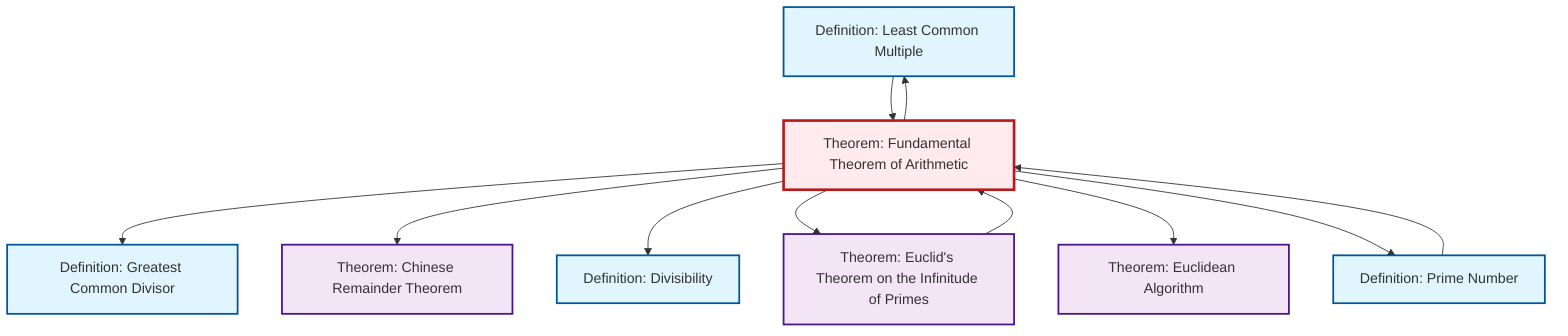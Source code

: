 graph TD
    classDef definition fill:#e1f5fe,stroke:#01579b,stroke-width:2px
    classDef theorem fill:#f3e5f5,stroke:#4a148c,stroke-width:2px
    classDef axiom fill:#fff3e0,stroke:#e65100,stroke-width:2px
    classDef example fill:#e8f5e9,stroke:#1b5e20,stroke-width:2px
    classDef current fill:#ffebee,stroke:#b71c1c,stroke-width:3px
    thm-euclidean-algorithm["Theorem: Euclidean Algorithm"]:::theorem
    def-lcm["Definition: Least Common Multiple"]:::definition
    thm-fundamental-arithmetic["Theorem: Fundamental Theorem of Arithmetic"]:::theorem
    def-prime["Definition: Prime Number"]:::definition
    thm-chinese-remainder["Theorem: Chinese Remainder Theorem"]:::theorem
    thm-euclid-infinitude-primes["Theorem: Euclid's Theorem on the Infinitude of Primes"]:::theorem
    def-divisibility["Definition: Divisibility"]:::definition
    def-gcd["Definition: Greatest Common Divisor"]:::definition
    thm-fundamental-arithmetic --> def-gcd
    thm-euclid-infinitude-primes --> thm-fundamental-arithmetic
    thm-fundamental-arithmetic --> thm-chinese-remainder
    def-prime --> thm-fundamental-arithmetic
    thm-fundamental-arithmetic --> def-divisibility
    thm-fundamental-arithmetic --> thm-euclid-infinitude-primes
    def-lcm --> thm-fundamental-arithmetic
    thm-fundamental-arithmetic --> def-lcm
    thm-fundamental-arithmetic --> thm-euclidean-algorithm
    thm-fundamental-arithmetic --> def-prime
    class thm-fundamental-arithmetic current